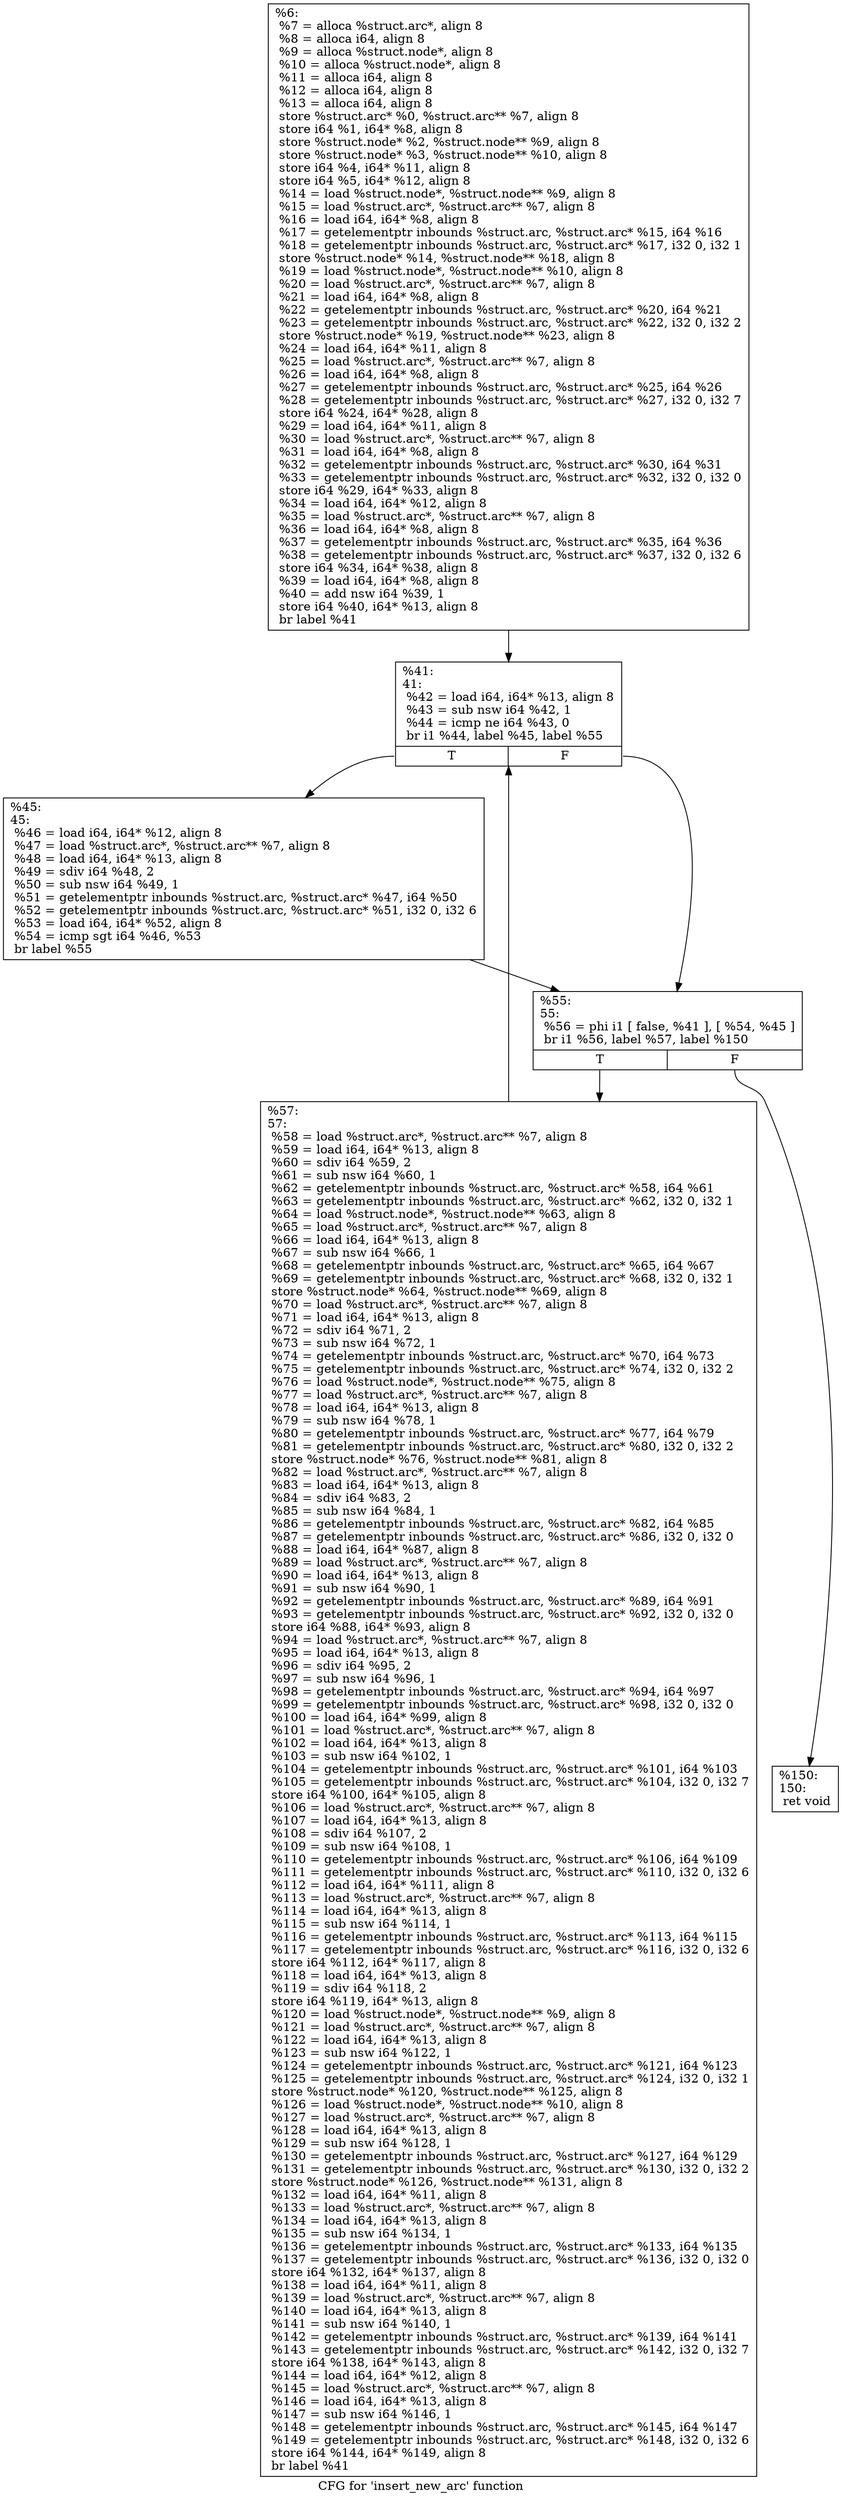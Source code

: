 digraph "CFG for 'insert_new_arc' function" {
	label="CFG for 'insert_new_arc' function";

	Node0x2764110 [shape=record,label="{%6:\l  %7 = alloca %struct.arc*, align 8\l  %8 = alloca i64, align 8\l  %9 = alloca %struct.node*, align 8\l  %10 = alloca %struct.node*, align 8\l  %11 = alloca i64, align 8\l  %12 = alloca i64, align 8\l  %13 = alloca i64, align 8\l  store %struct.arc* %0, %struct.arc** %7, align 8\l  store i64 %1, i64* %8, align 8\l  store %struct.node* %2, %struct.node** %9, align 8\l  store %struct.node* %3, %struct.node** %10, align 8\l  store i64 %4, i64* %11, align 8\l  store i64 %5, i64* %12, align 8\l  %14 = load %struct.node*, %struct.node** %9, align 8\l  %15 = load %struct.arc*, %struct.arc** %7, align 8\l  %16 = load i64, i64* %8, align 8\l  %17 = getelementptr inbounds %struct.arc, %struct.arc* %15, i64 %16\l  %18 = getelementptr inbounds %struct.arc, %struct.arc* %17, i32 0, i32 1\l  store %struct.node* %14, %struct.node** %18, align 8\l  %19 = load %struct.node*, %struct.node** %10, align 8\l  %20 = load %struct.arc*, %struct.arc** %7, align 8\l  %21 = load i64, i64* %8, align 8\l  %22 = getelementptr inbounds %struct.arc, %struct.arc* %20, i64 %21\l  %23 = getelementptr inbounds %struct.arc, %struct.arc* %22, i32 0, i32 2\l  store %struct.node* %19, %struct.node** %23, align 8\l  %24 = load i64, i64* %11, align 8\l  %25 = load %struct.arc*, %struct.arc** %7, align 8\l  %26 = load i64, i64* %8, align 8\l  %27 = getelementptr inbounds %struct.arc, %struct.arc* %25, i64 %26\l  %28 = getelementptr inbounds %struct.arc, %struct.arc* %27, i32 0, i32 7\l  store i64 %24, i64* %28, align 8\l  %29 = load i64, i64* %11, align 8\l  %30 = load %struct.arc*, %struct.arc** %7, align 8\l  %31 = load i64, i64* %8, align 8\l  %32 = getelementptr inbounds %struct.arc, %struct.arc* %30, i64 %31\l  %33 = getelementptr inbounds %struct.arc, %struct.arc* %32, i32 0, i32 0\l  store i64 %29, i64* %33, align 8\l  %34 = load i64, i64* %12, align 8\l  %35 = load %struct.arc*, %struct.arc** %7, align 8\l  %36 = load i64, i64* %8, align 8\l  %37 = getelementptr inbounds %struct.arc, %struct.arc* %35, i64 %36\l  %38 = getelementptr inbounds %struct.arc, %struct.arc* %37, i32 0, i32 6\l  store i64 %34, i64* %38, align 8\l  %39 = load i64, i64* %8, align 8\l  %40 = add nsw i64 %39, 1\l  store i64 %40, i64* %13, align 8\l  br label %41\l}"];
	Node0x2764110 -> Node0x2767c30;
	Node0x2767c30 [shape=record,label="{%41:\l41:                                               \l  %42 = load i64, i64* %13, align 8\l  %43 = sub nsw i64 %42, 1\l  %44 = icmp ne i64 %43, 0\l  br i1 %44, label %45, label %55\l|{<s0>T|<s1>F}}"];
	Node0x2767c30:s0 -> Node0x2767c80;
	Node0x2767c30:s1 -> Node0x2767cd0;
	Node0x2767c80 [shape=record,label="{%45:\l45:                                               \l  %46 = load i64, i64* %12, align 8\l  %47 = load %struct.arc*, %struct.arc** %7, align 8\l  %48 = load i64, i64* %13, align 8\l  %49 = sdiv i64 %48, 2\l  %50 = sub nsw i64 %49, 1\l  %51 = getelementptr inbounds %struct.arc, %struct.arc* %47, i64 %50\l  %52 = getelementptr inbounds %struct.arc, %struct.arc* %51, i32 0, i32 6\l  %53 = load i64, i64* %52, align 8\l  %54 = icmp sgt i64 %46, %53\l  br label %55\l}"];
	Node0x2767c80 -> Node0x2767cd0;
	Node0x2767cd0 [shape=record,label="{%55:\l55:                                               \l  %56 = phi i1 [ false, %41 ], [ %54, %45 ]\l  br i1 %56, label %57, label %150\l|{<s0>T|<s1>F}}"];
	Node0x2767cd0:s0 -> Node0x2767d20;
	Node0x2767cd0:s1 -> Node0x2767d70;
	Node0x2767d20 [shape=record,label="{%57:\l57:                                               \l  %58 = load %struct.arc*, %struct.arc** %7, align 8\l  %59 = load i64, i64* %13, align 8\l  %60 = sdiv i64 %59, 2\l  %61 = sub nsw i64 %60, 1\l  %62 = getelementptr inbounds %struct.arc, %struct.arc* %58, i64 %61\l  %63 = getelementptr inbounds %struct.arc, %struct.arc* %62, i32 0, i32 1\l  %64 = load %struct.node*, %struct.node** %63, align 8\l  %65 = load %struct.arc*, %struct.arc** %7, align 8\l  %66 = load i64, i64* %13, align 8\l  %67 = sub nsw i64 %66, 1\l  %68 = getelementptr inbounds %struct.arc, %struct.arc* %65, i64 %67\l  %69 = getelementptr inbounds %struct.arc, %struct.arc* %68, i32 0, i32 1\l  store %struct.node* %64, %struct.node** %69, align 8\l  %70 = load %struct.arc*, %struct.arc** %7, align 8\l  %71 = load i64, i64* %13, align 8\l  %72 = sdiv i64 %71, 2\l  %73 = sub nsw i64 %72, 1\l  %74 = getelementptr inbounds %struct.arc, %struct.arc* %70, i64 %73\l  %75 = getelementptr inbounds %struct.arc, %struct.arc* %74, i32 0, i32 2\l  %76 = load %struct.node*, %struct.node** %75, align 8\l  %77 = load %struct.arc*, %struct.arc** %7, align 8\l  %78 = load i64, i64* %13, align 8\l  %79 = sub nsw i64 %78, 1\l  %80 = getelementptr inbounds %struct.arc, %struct.arc* %77, i64 %79\l  %81 = getelementptr inbounds %struct.arc, %struct.arc* %80, i32 0, i32 2\l  store %struct.node* %76, %struct.node** %81, align 8\l  %82 = load %struct.arc*, %struct.arc** %7, align 8\l  %83 = load i64, i64* %13, align 8\l  %84 = sdiv i64 %83, 2\l  %85 = sub nsw i64 %84, 1\l  %86 = getelementptr inbounds %struct.arc, %struct.arc* %82, i64 %85\l  %87 = getelementptr inbounds %struct.arc, %struct.arc* %86, i32 0, i32 0\l  %88 = load i64, i64* %87, align 8\l  %89 = load %struct.arc*, %struct.arc** %7, align 8\l  %90 = load i64, i64* %13, align 8\l  %91 = sub nsw i64 %90, 1\l  %92 = getelementptr inbounds %struct.arc, %struct.arc* %89, i64 %91\l  %93 = getelementptr inbounds %struct.arc, %struct.arc* %92, i32 0, i32 0\l  store i64 %88, i64* %93, align 8\l  %94 = load %struct.arc*, %struct.arc** %7, align 8\l  %95 = load i64, i64* %13, align 8\l  %96 = sdiv i64 %95, 2\l  %97 = sub nsw i64 %96, 1\l  %98 = getelementptr inbounds %struct.arc, %struct.arc* %94, i64 %97\l  %99 = getelementptr inbounds %struct.arc, %struct.arc* %98, i32 0, i32 0\l  %100 = load i64, i64* %99, align 8\l  %101 = load %struct.arc*, %struct.arc** %7, align 8\l  %102 = load i64, i64* %13, align 8\l  %103 = sub nsw i64 %102, 1\l  %104 = getelementptr inbounds %struct.arc, %struct.arc* %101, i64 %103\l  %105 = getelementptr inbounds %struct.arc, %struct.arc* %104, i32 0, i32 7\l  store i64 %100, i64* %105, align 8\l  %106 = load %struct.arc*, %struct.arc** %7, align 8\l  %107 = load i64, i64* %13, align 8\l  %108 = sdiv i64 %107, 2\l  %109 = sub nsw i64 %108, 1\l  %110 = getelementptr inbounds %struct.arc, %struct.arc* %106, i64 %109\l  %111 = getelementptr inbounds %struct.arc, %struct.arc* %110, i32 0, i32 6\l  %112 = load i64, i64* %111, align 8\l  %113 = load %struct.arc*, %struct.arc** %7, align 8\l  %114 = load i64, i64* %13, align 8\l  %115 = sub nsw i64 %114, 1\l  %116 = getelementptr inbounds %struct.arc, %struct.arc* %113, i64 %115\l  %117 = getelementptr inbounds %struct.arc, %struct.arc* %116, i32 0, i32 6\l  store i64 %112, i64* %117, align 8\l  %118 = load i64, i64* %13, align 8\l  %119 = sdiv i64 %118, 2\l  store i64 %119, i64* %13, align 8\l  %120 = load %struct.node*, %struct.node** %9, align 8\l  %121 = load %struct.arc*, %struct.arc** %7, align 8\l  %122 = load i64, i64* %13, align 8\l  %123 = sub nsw i64 %122, 1\l  %124 = getelementptr inbounds %struct.arc, %struct.arc* %121, i64 %123\l  %125 = getelementptr inbounds %struct.arc, %struct.arc* %124, i32 0, i32 1\l  store %struct.node* %120, %struct.node** %125, align 8\l  %126 = load %struct.node*, %struct.node** %10, align 8\l  %127 = load %struct.arc*, %struct.arc** %7, align 8\l  %128 = load i64, i64* %13, align 8\l  %129 = sub nsw i64 %128, 1\l  %130 = getelementptr inbounds %struct.arc, %struct.arc* %127, i64 %129\l  %131 = getelementptr inbounds %struct.arc, %struct.arc* %130, i32 0, i32 2\l  store %struct.node* %126, %struct.node** %131, align 8\l  %132 = load i64, i64* %11, align 8\l  %133 = load %struct.arc*, %struct.arc** %7, align 8\l  %134 = load i64, i64* %13, align 8\l  %135 = sub nsw i64 %134, 1\l  %136 = getelementptr inbounds %struct.arc, %struct.arc* %133, i64 %135\l  %137 = getelementptr inbounds %struct.arc, %struct.arc* %136, i32 0, i32 0\l  store i64 %132, i64* %137, align 8\l  %138 = load i64, i64* %11, align 8\l  %139 = load %struct.arc*, %struct.arc** %7, align 8\l  %140 = load i64, i64* %13, align 8\l  %141 = sub nsw i64 %140, 1\l  %142 = getelementptr inbounds %struct.arc, %struct.arc* %139, i64 %141\l  %143 = getelementptr inbounds %struct.arc, %struct.arc* %142, i32 0, i32 7\l  store i64 %138, i64* %143, align 8\l  %144 = load i64, i64* %12, align 8\l  %145 = load %struct.arc*, %struct.arc** %7, align 8\l  %146 = load i64, i64* %13, align 8\l  %147 = sub nsw i64 %146, 1\l  %148 = getelementptr inbounds %struct.arc, %struct.arc* %145, i64 %147\l  %149 = getelementptr inbounds %struct.arc, %struct.arc* %148, i32 0, i32 6\l  store i64 %144, i64* %149, align 8\l  br label %41\l}"];
	Node0x2767d20 -> Node0x2767c30;
	Node0x2767d70 [shape=record,label="{%150:\l150:                                              \l  ret void\l}"];
}
